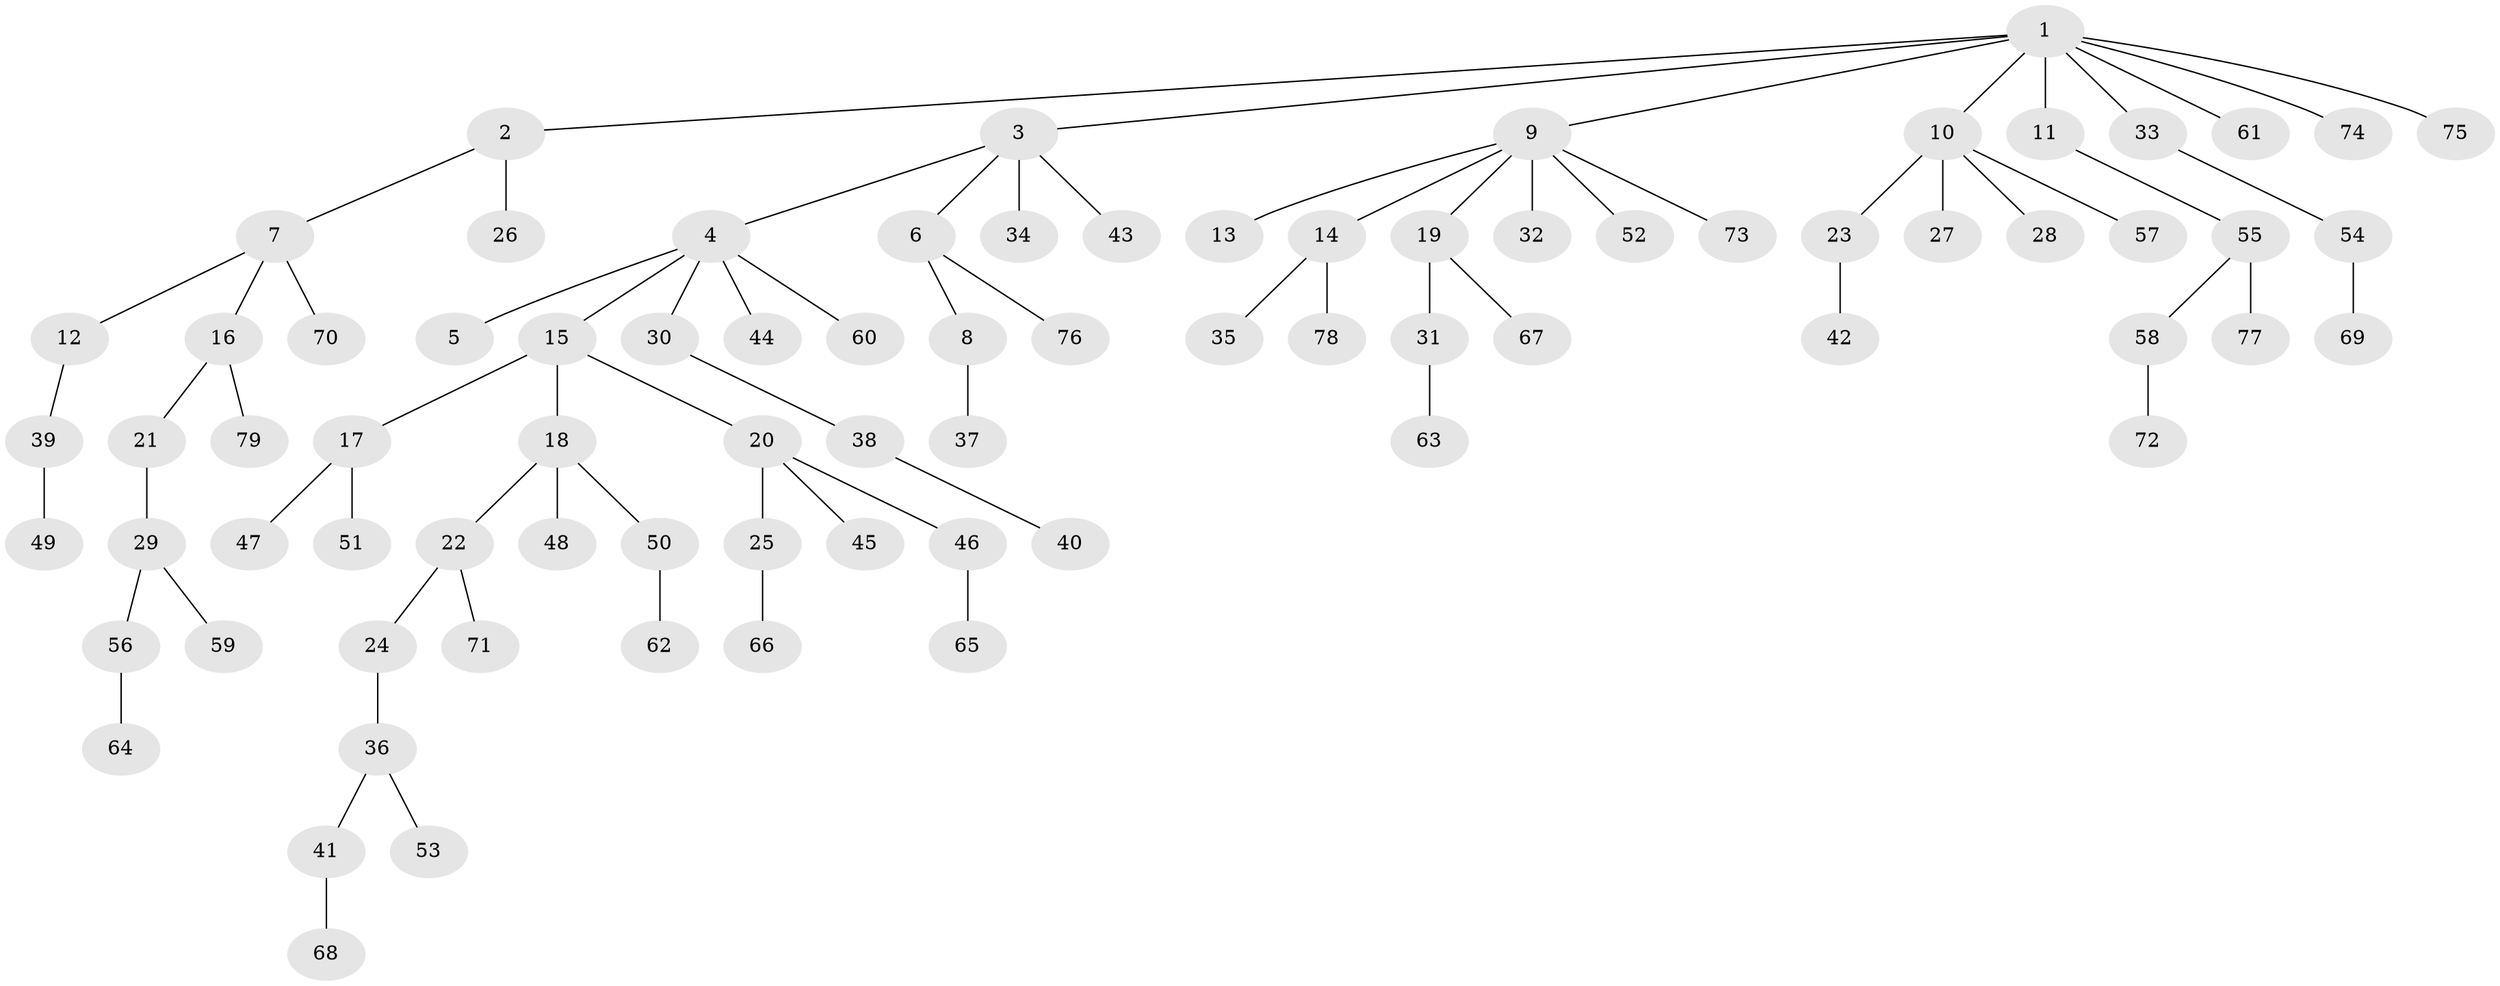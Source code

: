 // coarse degree distribution, {12: 0.018867924528301886, 5: 0.03773584905660377, 1: 0.6037735849056604, 3: 0.03773584905660377, 6: 0.03773584905660377, 4: 0.03773584905660377, 2: 0.22641509433962265}
// Generated by graph-tools (version 1.1) at 2025/24/03/03/25 07:24:04]
// undirected, 79 vertices, 78 edges
graph export_dot {
graph [start="1"]
  node [color=gray90,style=filled];
  1;
  2;
  3;
  4;
  5;
  6;
  7;
  8;
  9;
  10;
  11;
  12;
  13;
  14;
  15;
  16;
  17;
  18;
  19;
  20;
  21;
  22;
  23;
  24;
  25;
  26;
  27;
  28;
  29;
  30;
  31;
  32;
  33;
  34;
  35;
  36;
  37;
  38;
  39;
  40;
  41;
  42;
  43;
  44;
  45;
  46;
  47;
  48;
  49;
  50;
  51;
  52;
  53;
  54;
  55;
  56;
  57;
  58;
  59;
  60;
  61;
  62;
  63;
  64;
  65;
  66;
  67;
  68;
  69;
  70;
  71;
  72;
  73;
  74;
  75;
  76;
  77;
  78;
  79;
  1 -- 2;
  1 -- 3;
  1 -- 9;
  1 -- 10;
  1 -- 11;
  1 -- 33;
  1 -- 61;
  1 -- 74;
  1 -- 75;
  2 -- 7;
  2 -- 26;
  3 -- 4;
  3 -- 6;
  3 -- 34;
  3 -- 43;
  4 -- 5;
  4 -- 15;
  4 -- 30;
  4 -- 44;
  4 -- 60;
  6 -- 8;
  6 -- 76;
  7 -- 12;
  7 -- 16;
  7 -- 70;
  8 -- 37;
  9 -- 13;
  9 -- 14;
  9 -- 19;
  9 -- 32;
  9 -- 52;
  9 -- 73;
  10 -- 23;
  10 -- 27;
  10 -- 28;
  10 -- 57;
  11 -- 55;
  12 -- 39;
  14 -- 35;
  14 -- 78;
  15 -- 17;
  15 -- 18;
  15 -- 20;
  16 -- 21;
  16 -- 79;
  17 -- 47;
  17 -- 51;
  18 -- 22;
  18 -- 48;
  18 -- 50;
  19 -- 31;
  19 -- 67;
  20 -- 25;
  20 -- 45;
  20 -- 46;
  21 -- 29;
  22 -- 24;
  22 -- 71;
  23 -- 42;
  24 -- 36;
  25 -- 66;
  29 -- 56;
  29 -- 59;
  30 -- 38;
  31 -- 63;
  33 -- 54;
  36 -- 41;
  36 -- 53;
  38 -- 40;
  39 -- 49;
  41 -- 68;
  46 -- 65;
  50 -- 62;
  54 -- 69;
  55 -- 58;
  55 -- 77;
  56 -- 64;
  58 -- 72;
}
